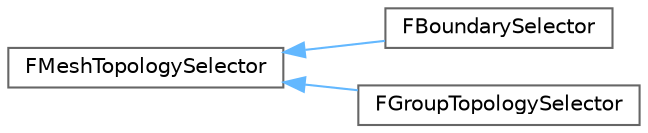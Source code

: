 digraph "Graphical Class Hierarchy"
{
 // INTERACTIVE_SVG=YES
 // LATEX_PDF_SIZE
  bgcolor="transparent";
  edge [fontname=Helvetica,fontsize=10,labelfontname=Helvetica,labelfontsize=10];
  node [fontname=Helvetica,fontsize=10,shape=box,height=0.2,width=0.4];
  rankdir="LR";
  Node0 [id="Node000000",label="FMeshTopologySelector",height=0.2,width=0.4,color="grey40", fillcolor="white", style="filled",URL="$da/df7/classFMeshTopologySelector.html",tooltip="FMeshTopologySelector implements selection behavior for a subset of mesh elements."];
  Node0 -> Node1 [id="edge4409_Node000000_Node000001",dir="back",color="steelblue1",style="solid",tooltip=" "];
  Node1 [id="Node000001",label="FBoundarySelector",height=0.2,width=0.4,color="grey40", fillcolor="white", style="filled",URL="$da/d60/classFBoundarySelector.html",tooltip=" "];
  Node0 -> Node2 [id="edge4410_Node000000_Node000002",dir="back",color="steelblue1",style="solid",tooltip=" "];
  Node2 [id="Node000002",label="FGroupTopologySelector",height=0.2,width=0.4,color="grey40", fillcolor="white", style="filled",URL="$db/dce/classFGroupTopologySelector.html",tooltip="FGroupTopologySelector is a MeshTopologySelector subclass using an FGroupTopology to define groups,..."];
}
